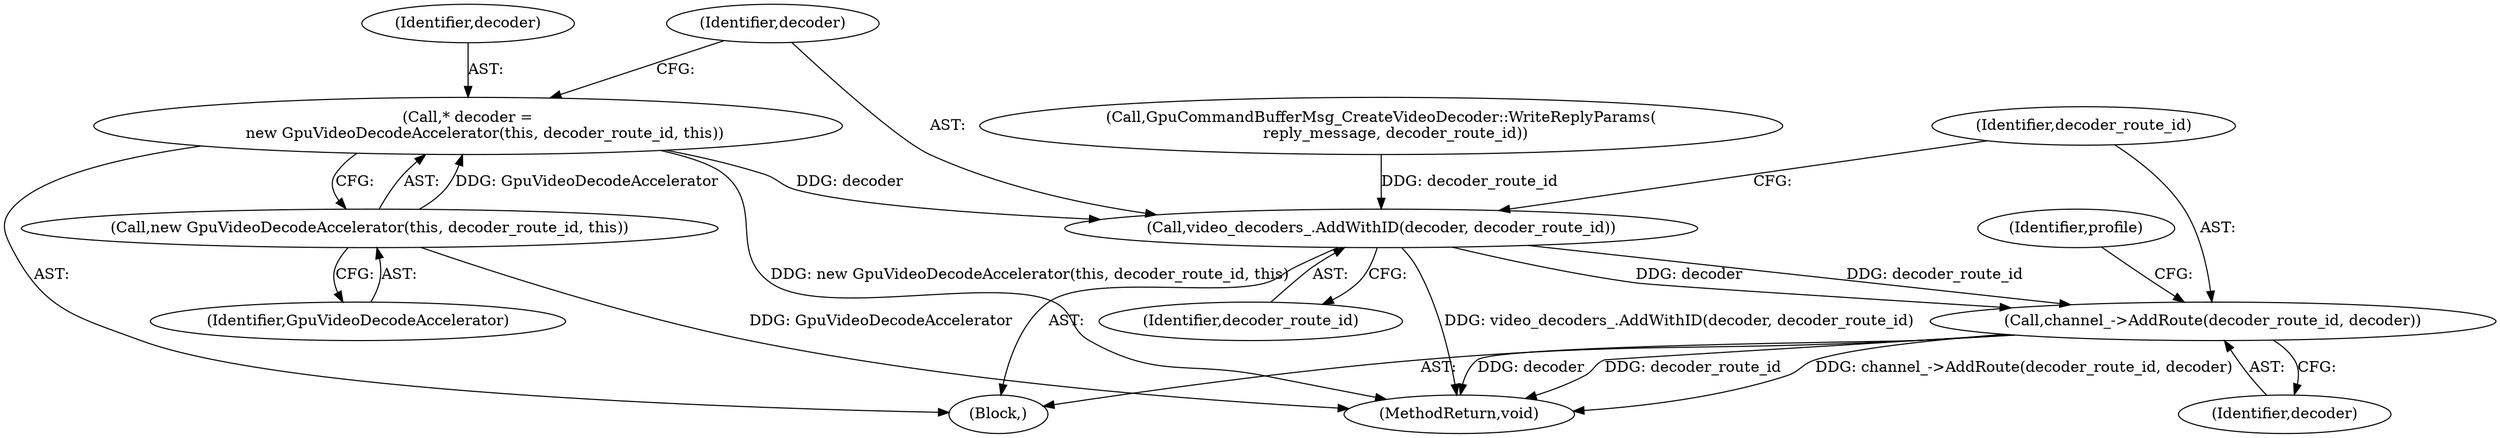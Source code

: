 digraph "0_Chrome_cd0bd79d6ebdb72183e6f0833673464cc10b3600_19@pointer" {
"1000112" [label="(Call,* decoder =\n       new GpuVideoDecodeAccelerator(this, decoder_route_id, this))"];
"1000114" [label="(Call,new GpuVideoDecodeAccelerator(this, decoder_route_id, this))"];
"1000116" [label="(Call,video_decoders_.AddWithID(decoder, decoder_route_id))"];
"1000119" [label="(Call,channel_->AddRoute(decoder_route_id, decoder))"];
"1000125" [label="(MethodReturn,void)"];
"1000113" [label="(Identifier,decoder)"];
"1000117" [label="(Identifier,decoder)"];
"1000115" [label="(Identifier,GpuVideoDecodeAccelerator)"];
"1000108" [label="(Call,GpuCommandBufferMsg_CreateVideoDecoder::WriteReplyParams(\n      reply_message, decoder_route_id))"];
"1000119" [label="(Call,channel_->AddRoute(decoder_route_id, decoder))"];
"1000120" [label="(Identifier,decoder_route_id)"];
"1000103" [label="(Block,)"];
"1000121" [label="(Identifier,decoder)"];
"1000112" [label="(Call,* decoder =\n       new GpuVideoDecodeAccelerator(this, decoder_route_id, this))"];
"1000116" [label="(Call,video_decoders_.AddWithID(decoder, decoder_route_id))"];
"1000114" [label="(Call,new GpuVideoDecodeAccelerator(this, decoder_route_id, this))"];
"1000123" [label="(Identifier,profile)"];
"1000118" [label="(Identifier,decoder_route_id)"];
"1000112" -> "1000103"  [label="AST: "];
"1000112" -> "1000114"  [label="CFG: "];
"1000113" -> "1000112"  [label="AST: "];
"1000114" -> "1000112"  [label="AST: "];
"1000117" -> "1000112"  [label="CFG: "];
"1000112" -> "1000125"  [label="DDG: new GpuVideoDecodeAccelerator(this, decoder_route_id, this)"];
"1000114" -> "1000112"  [label="DDG: GpuVideoDecodeAccelerator"];
"1000112" -> "1000116"  [label="DDG: decoder"];
"1000114" -> "1000115"  [label="CFG: "];
"1000115" -> "1000114"  [label="AST: "];
"1000114" -> "1000125"  [label="DDG: GpuVideoDecodeAccelerator"];
"1000116" -> "1000103"  [label="AST: "];
"1000116" -> "1000118"  [label="CFG: "];
"1000117" -> "1000116"  [label="AST: "];
"1000118" -> "1000116"  [label="AST: "];
"1000120" -> "1000116"  [label="CFG: "];
"1000116" -> "1000125"  [label="DDG: video_decoders_.AddWithID(decoder, decoder_route_id)"];
"1000108" -> "1000116"  [label="DDG: decoder_route_id"];
"1000116" -> "1000119"  [label="DDG: decoder_route_id"];
"1000116" -> "1000119"  [label="DDG: decoder"];
"1000119" -> "1000103"  [label="AST: "];
"1000119" -> "1000121"  [label="CFG: "];
"1000120" -> "1000119"  [label="AST: "];
"1000121" -> "1000119"  [label="AST: "];
"1000123" -> "1000119"  [label="CFG: "];
"1000119" -> "1000125"  [label="DDG: channel_->AddRoute(decoder_route_id, decoder)"];
"1000119" -> "1000125"  [label="DDG: decoder"];
"1000119" -> "1000125"  [label="DDG: decoder_route_id"];
}
